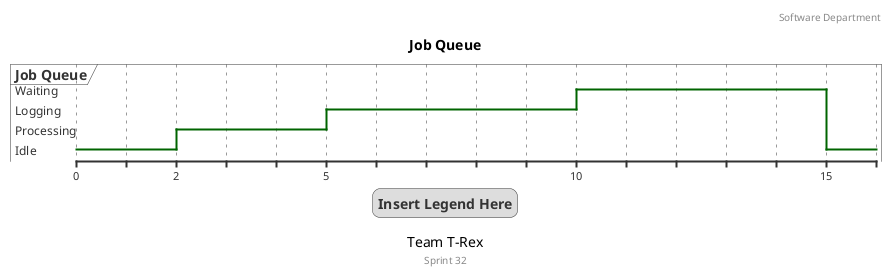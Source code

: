 @startuml Extras

Title Job Queue
header: Software Department
footer: Sprint 32
legend
Insert Legend Here
end legend
caption Team T-Rex

robust "Job Queue" as JQ

@0
JQ is Idle

@2
JQ is Processing

@5
JQ is Logging

@10
JQ is Waiting

@15
JQ is Idle

@enduml
